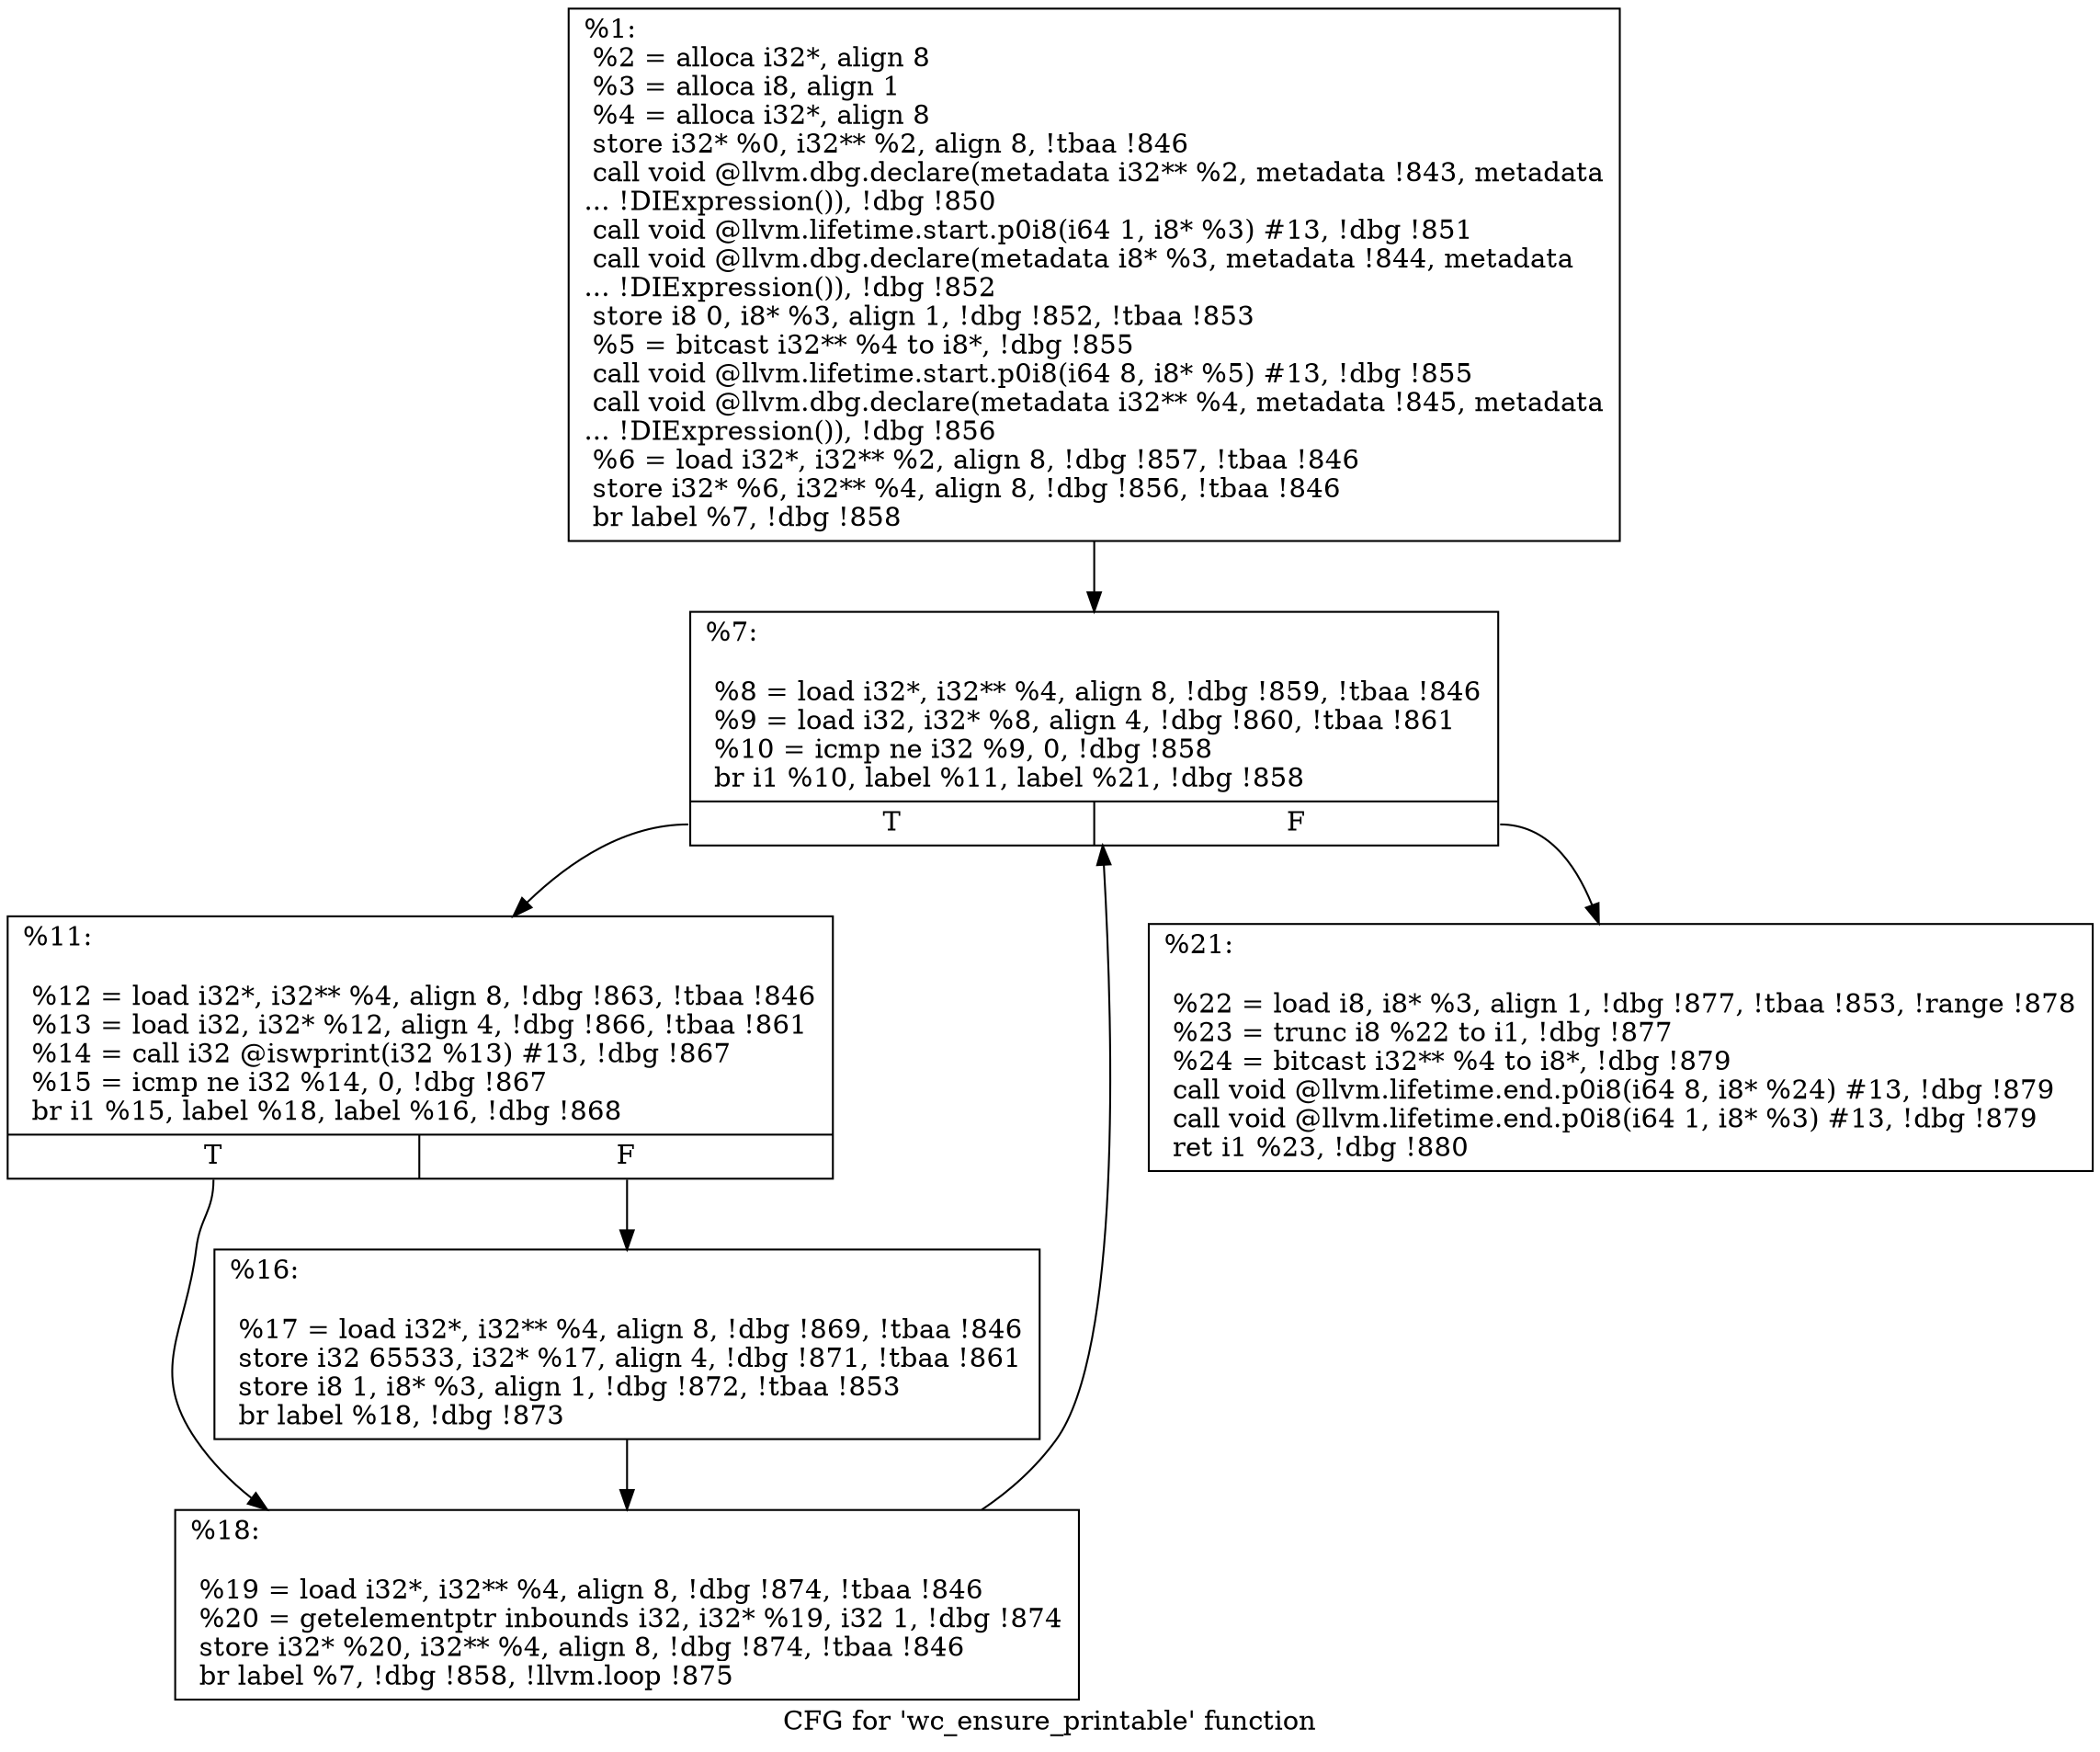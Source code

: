 digraph "CFG for 'wc_ensure_printable' function" {
	label="CFG for 'wc_ensure_printable' function";

	Node0xb97530 [shape=record,label="{%1:\l  %2 = alloca i32*, align 8\l  %3 = alloca i8, align 1\l  %4 = alloca i32*, align 8\l  store i32* %0, i32** %2, align 8, !tbaa !846\l  call void @llvm.dbg.declare(metadata i32** %2, metadata !843, metadata\l... !DIExpression()), !dbg !850\l  call void @llvm.lifetime.start.p0i8(i64 1, i8* %3) #13, !dbg !851\l  call void @llvm.dbg.declare(metadata i8* %3, metadata !844, metadata\l... !DIExpression()), !dbg !852\l  store i8 0, i8* %3, align 1, !dbg !852, !tbaa !853\l  %5 = bitcast i32** %4 to i8*, !dbg !855\l  call void @llvm.lifetime.start.p0i8(i64 8, i8* %5) #13, !dbg !855\l  call void @llvm.dbg.declare(metadata i32** %4, metadata !845, metadata\l... !DIExpression()), !dbg !856\l  %6 = load i32*, i32** %2, align 8, !dbg !857, !tbaa !846\l  store i32* %6, i32** %4, align 8, !dbg !856, !tbaa !846\l  br label %7, !dbg !858\l}"];
	Node0xb97530 -> Node0xb03480;
	Node0xb03480 [shape=record,label="{%7:\l\l  %8 = load i32*, i32** %4, align 8, !dbg !859, !tbaa !846\l  %9 = load i32, i32* %8, align 4, !dbg !860, !tbaa !861\l  %10 = icmp ne i32 %9, 0, !dbg !858\l  br i1 %10, label %11, label %21, !dbg !858\l|{<s0>T|<s1>F}}"];
	Node0xb03480:s0 -> Node0xb034d0;
	Node0xb03480:s1 -> Node0xb035c0;
	Node0xb034d0 [shape=record,label="{%11:\l\l  %12 = load i32*, i32** %4, align 8, !dbg !863, !tbaa !846\l  %13 = load i32, i32* %12, align 4, !dbg !866, !tbaa !861\l  %14 = call i32 @iswprint(i32 %13) #13, !dbg !867\l  %15 = icmp ne i32 %14, 0, !dbg !867\l  br i1 %15, label %18, label %16, !dbg !868\l|{<s0>T|<s1>F}}"];
	Node0xb034d0:s0 -> Node0xb03570;
	Node0xb034d0:s1 -> Node0xb03520;
	Node0xb03520 [shape=record,label="{%16:\l\l  %17 = load i32*, i32** %4, align 8, !dbg !869, !tbaa !846\l  store i32 65533, i32* %17, align 4, !dbg !871, !tbaa !861\l  store i8 1, i8* %3, align 1, !dbg !872, !tbaa !853\l  br label %18, !dbg !873\l}"];
	Node0xb03520 -> Node0xb03570;
	Node0xb03570 [shape=record,label="{%18:\l\l  %19 = load i32*, i32** %4, align 8, !dbg !874, !tbaa !846\l  %20 = getelementptr inbounds i32, i32* %19, i32 1, !dbg !874\l  store i32* %20, i32** %4, align 8, !dbg !874, !tbaa !846\l  br label %7, !dbg !858, !llvm.loop !875\l}"];
	Node0xb03570 -> Node0xb03480;
	Node0xb035c0 [shape=record,label="{%21:\l\l  %22 = load i8, i8* %3, align 1, !dbg !877, !tbaa !853, !range !878\l  %23 = trunc i8 %22 to i1, !dbg !877\l  %24 = bitcast i32** %4 to i8*, !dbg !879\l  call void @llvm.lifetime.end.p0i8(i64 8, i8* %24) #13, !dbg !879\l  call void @llvm.lifetime.end.p0i8(i64 1, i8* %3) #13, !dbg !879\l  ret i1 %23, !dbg !880\l}"];
}
